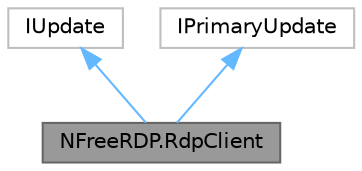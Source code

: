digraph "NFreeRDP.RdpClient"
{
 // LATEX_PDF_SIZE
  bgcolor="transparent";
  edge [fontname=Helvetica,fontsize=10,labelfontname=Helvetica,labelfontsize=10];
  node [fontname=Helvetica,fontsize=10,shape=box,height=0.2,width=0.4];
  Node1 [id="Node000001",label="NFreeRDP.RdpClient",height=0.2,width=0.4,color="gray40", fillcolor="grey60", style="filled", fontcolor="black",tooltip=" "];
  Node2 -> Node1 [id="edge3_Node000001_Node000002",dir="back",color="steelblue1",style="solid",tooltip=" "];
  Node2 [id="Node000002",label="IUpdate",height=0.2,width=0.4,color="grey75", fillcolor="white", style="filled",URL="$interface_free_r_d_p_1_1_i_update.html",tooltip=" "];
  Node3 -> Node1 [id="edge4_Node000001_Node000003",dir="back",color="steelblue1",style="solid",tooltip=" "];
  Node3 [id="Node000003",label="IPrimaryUpdate",height=0.2,width=0.4,color="grey75", fillcolor="white", style="filled",URL="$interface_free_r_d_p_1_1_i_primary_update.html",tooltip=" "];
}
